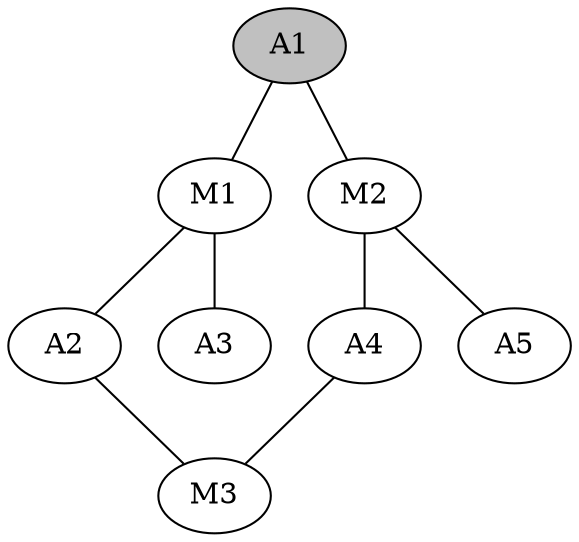 digraph G {
		A1->M1[arrowhead="none"];
		A1->M2[arrowhead="none"];
		M1->actor11[arrowhead="none"];
		M1->actor12[arrowhead="none"];
		M2->actor21[arrowhead="none"];
		M2->actor22[arrowhead="none"];
		actor11[label="A2"];
		actor12[label="A3"];
		actor21[label="A4"];
		actor22[label="A5"];
		actor11->M3[arrowhead="none"];
		actor21->M3[arrowhead="none"];
		A1[fillcolor=gray, style=filled]
}

